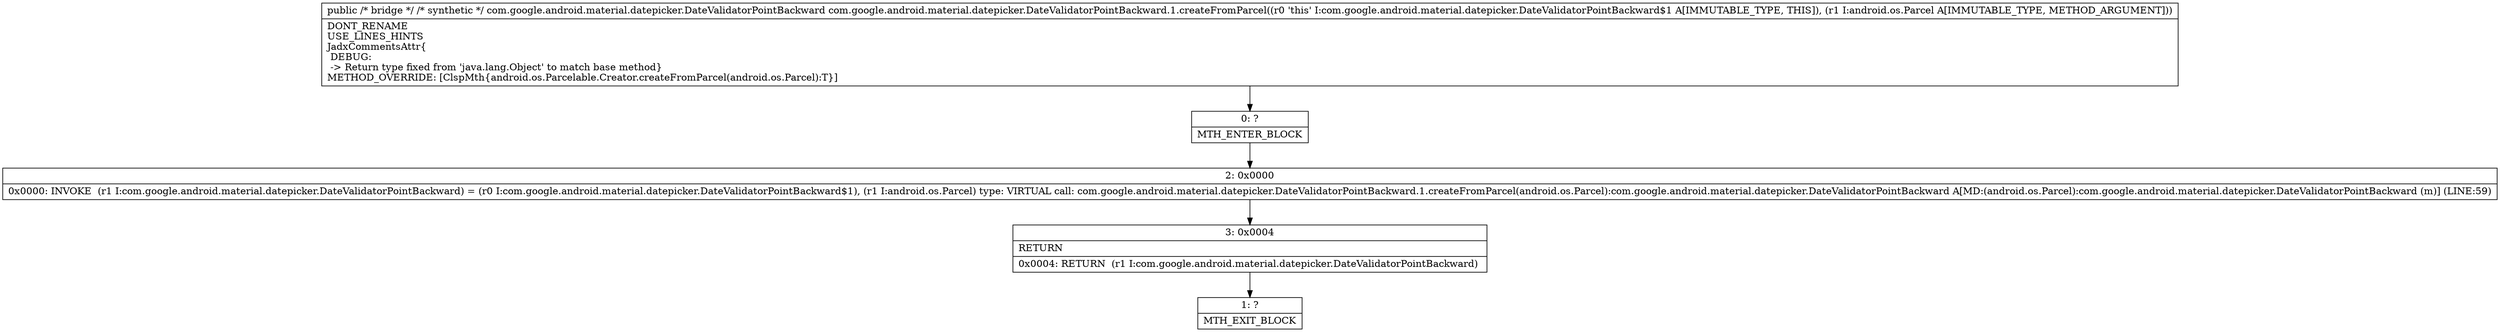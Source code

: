 digraph "CFG forcom.google.android.material.datepicker.DateValidatorPointBackward.1.createFromParcel(Landroid\/os\/Parcel;)Ljava\/lang\/Object;" {
Node_0 [shape=record,label="{0\:\ ?|MTH_ENTER_BLOCK\l}"];
Node_2 [shape=record,label="{2\:\ 0x0000|0x0000: INVOKE  (r1 I:com.google.android.material.datepicker.DateValidatorPointBackward) = (r0 I:com.google.android.material.datepicker.DateValidatorPointBackward$1), (r1 I:android.os.Parcel) type: VIRTUAL call: com.google.android.material.datepicker.DateValidatorPointBackward.1.createFromParcel(android.os.Parcel):com.google.android.material.datepicker.DateValidatorPointBackward A[MD:(android.os.Parcel):com.google.android.material.datepicker.DateValidatorPointBackward (m)] (LINE:59)\l}"];
Node_3 [shape=record,label="{3\:\ 0x0004|RETURN\l|0x0004: RETURN  (r1 I:com.google.android.material.datepicker.DateValidatorPointBackward) \l}"];
Node_1 [shape=record,label="{1\:\ ?|MTH_EXIT_BLOCK\l}"];
MethodNode[shape=record,label="{public \/* bridge *\/ \/* synthetic *\/ com.google.android.material.datepicker.DateValidatorPointBackward com.google.android.material.datepicker.DateValidatorPointBackward.1.createFromParcel((r0 'this' I:com.google.android.material.datepicker.DateValidatorPointBackward$1 A[IMMUTABLE_TYPE, THIS]), (r1 I:android.os.Parcel A[IMMUTABLE_TYPE, METHOD_ARGUMENT]))  | DONT_RENAME\lUSE_LINES_HINTS\lJadxCommentsAttr\{\l DEBUG: \l \-\> Return type fixed from 'java.lang.Object' to match base method\}\lMETHOD_OVERRIDE: [ClspMth\{android.os.Parcelable.Creator.createFromParcel(android.os.Parcel):T\}]\l}"];
MethodNode -> Node_0;Node_0 -> Node_2;
Node_2 -> Node_3;
Node_3 -> Node_1;
}


